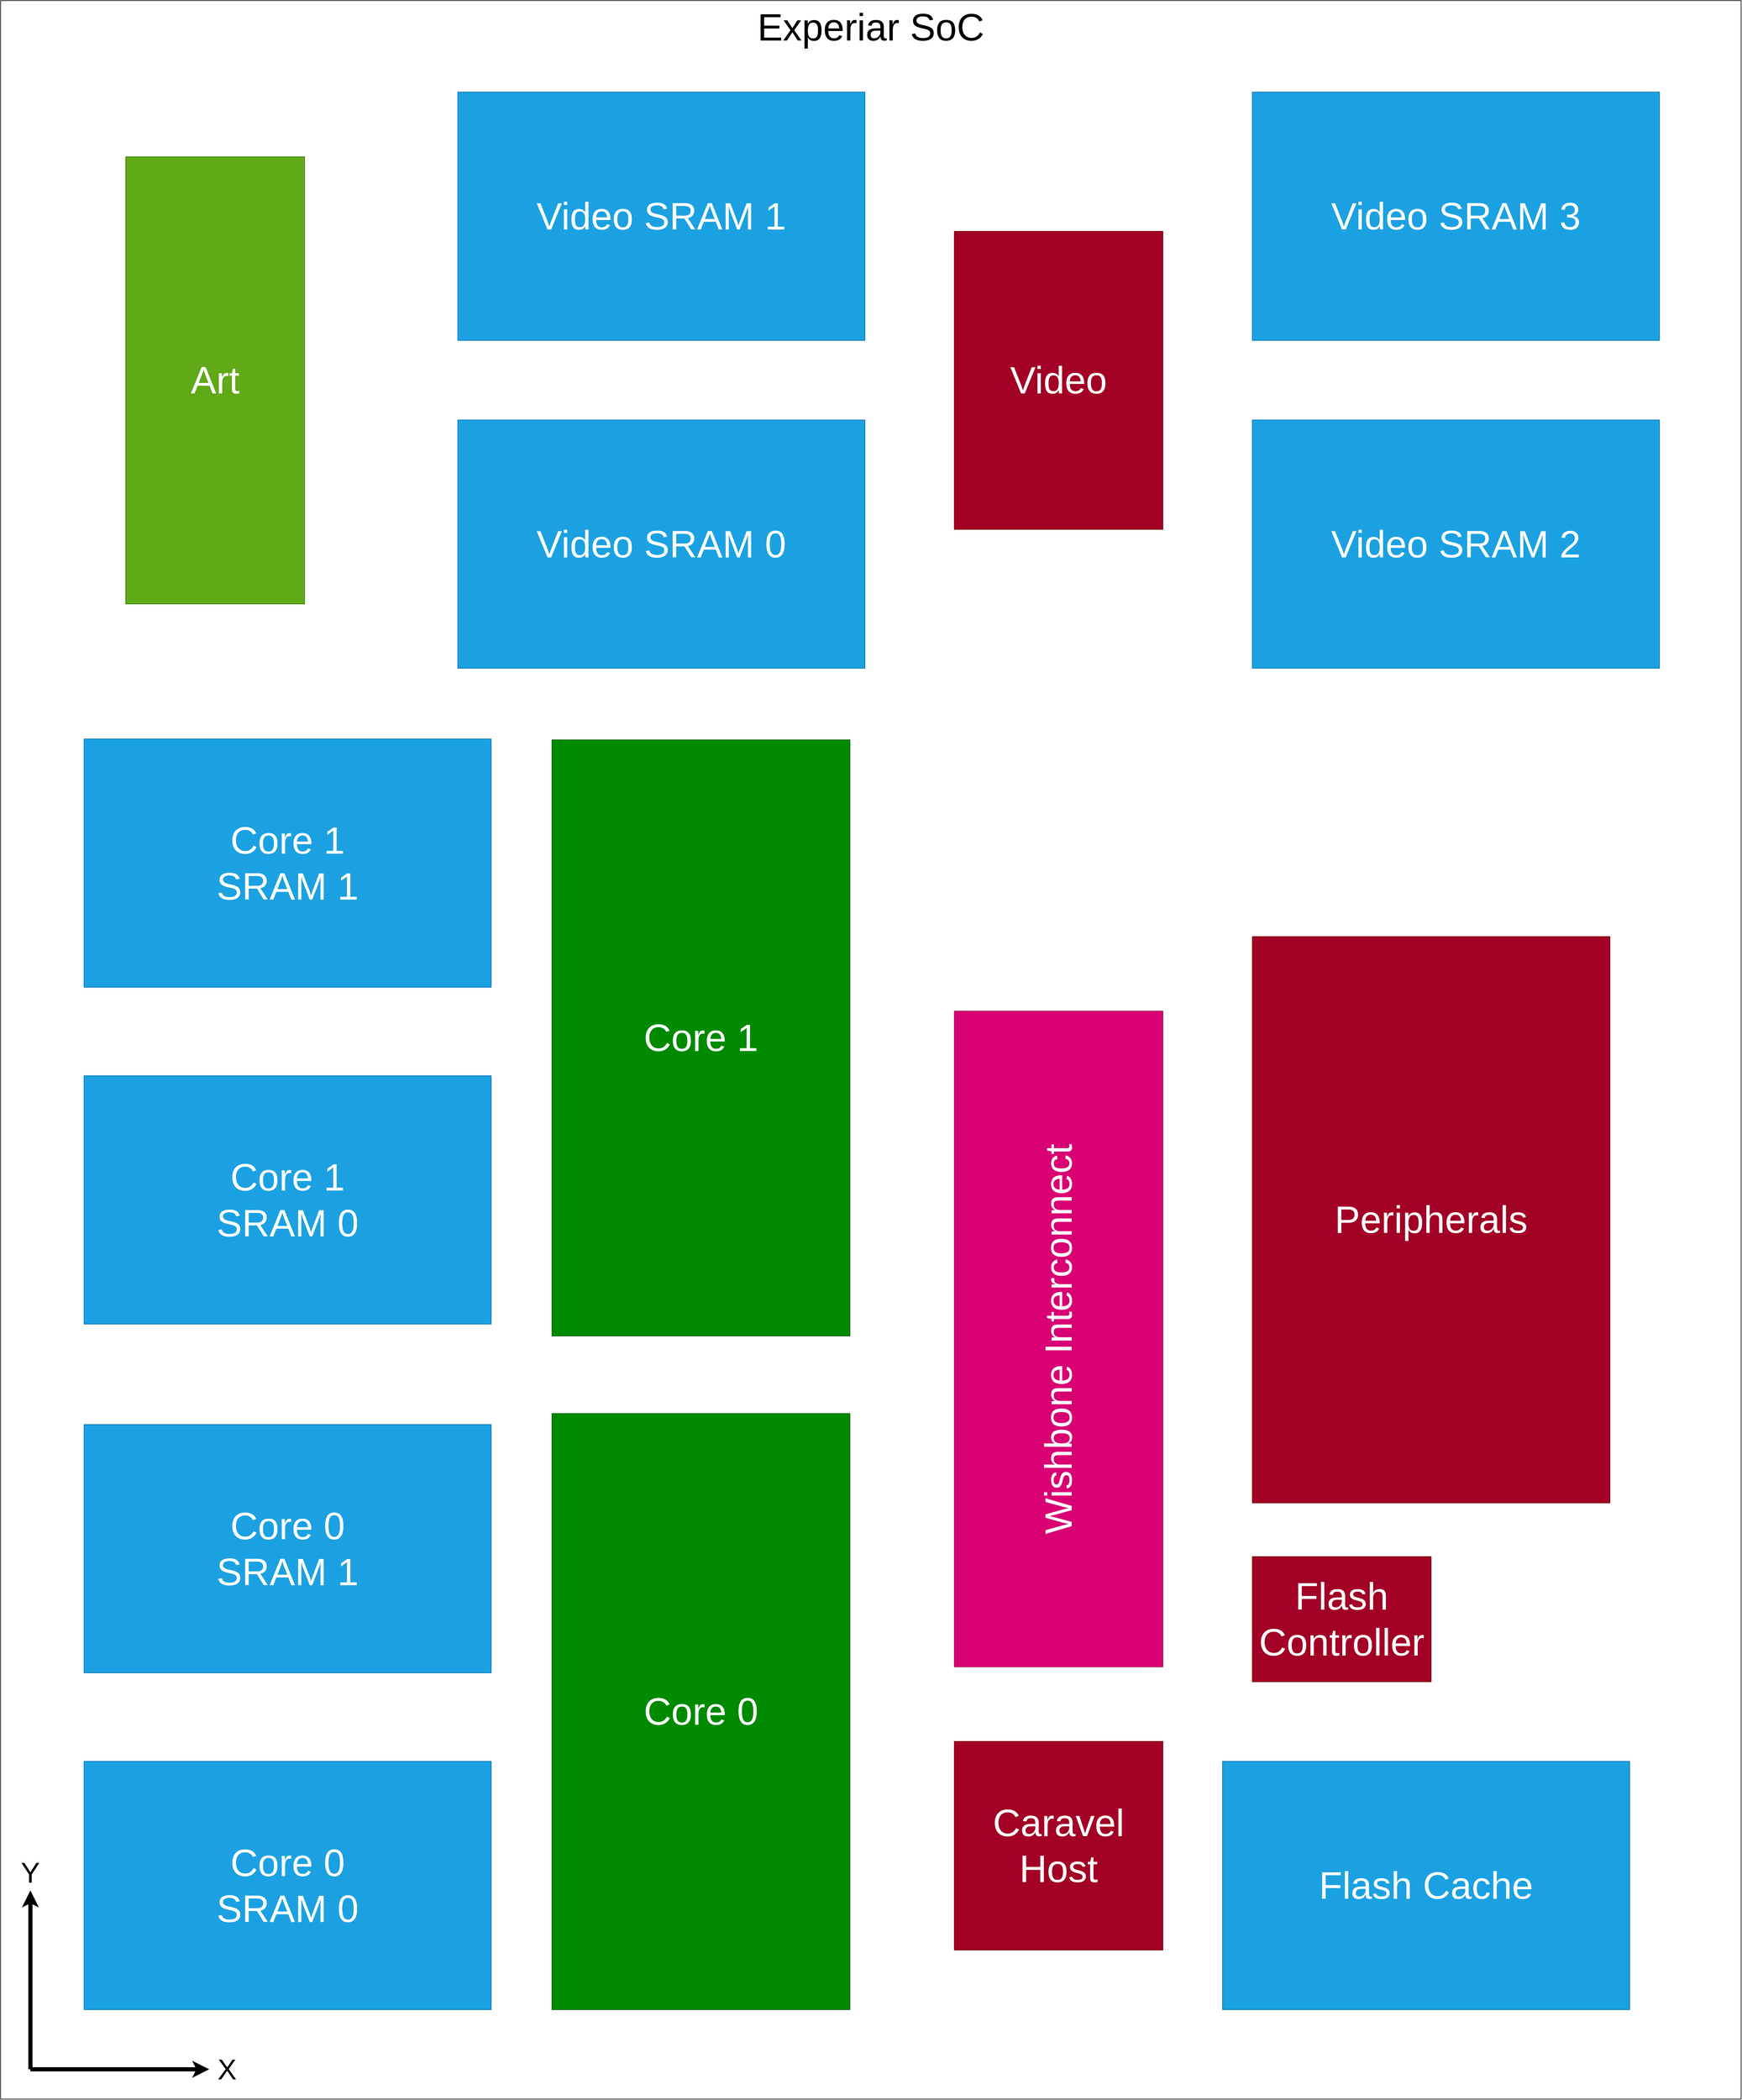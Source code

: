 <mxfile version="19.0.0" type="device" pages="2"><diagram id="yvsdHdthbN7Aulyef8FL" name="Chip"><mxGraphModel dx="8248" dy="4900" grid="1" gridSize="10" guides="1" tooltips="1" connect="0" arrows="0" fold="1" page="1" pageScale="1" pageWidth="1600" pageHeight="900" math="1" shadow="0"><root><mxCell id="0"/><mxCell id="1" parent="0"/><mxCell id="F5nkeVbqzN7qwwfJJaGw-9" value="" style="group;flipV=1;" parent="1" vertex="1" connectable="0"><mxGeometry width="2920" height="3520" as="geometry"/></mxCell><mxCell id="ul03ughP1UyIuIYH0G2M-1" value="&lt;font style=&quot;font-size: 64px&quot;&gt;Experiar SoC&lt;/font&gt;" style="rounded=0;whiteSpace=wrap;html=1;verticalAlign=top;flipV=0;direction=east;shadow=0;sketch=0;fillColor=default;gradientColor=none;glass=0;container=0;imageVerticalAlign=middle;noLabel=0;" parent="F5nkeVbqzN7qwwfJJaGw-9" vertex="1"><mxGeometry width="2920" height="3520" as="geometry"/></mxCell><mxCell id="KyZ2MTBXQiaxvafbOAjm-1" value="&lt;font style=&quot;font-size: 64px&quot;&gt;Wishbone Interconnect&lt;/font&gt;" style="rounded=0;whiteSpace=wrap;html=1;verticalAlign=middle;flipV=1;direction=east;shadow=0;sketch=0;fillColor=#d80073;glass=0;container=0;imageVerticalAlign=middle;noLabel=0;fontColor=#ffffff;strokeColor=#A50040;horizontal=0;" parent="F5nkeVbqzN7qwwfJJaGw-9" vertex="1"><mxGeometry x="1600" y="1695" width="350" height="1100" as="geometry"/></mxCell><mxCell id="KyZ2MTBXQiaxvafbOAjm-2" value="&lt;font style=&quot;font-size: 64px&quot;&gt;Peripherals&lt;/font&gt;" style="rounded=0;whiteSpace=wrap;html=1;verticalAlign=middle;flipV=1;direction=east;shadow=0;sketch=0;fillColor=#a20025;glass=0;container=0;imageVerticalAlign=middle;noLabel=0;fontColor=#ffffff;strokeColor=#6F0000;" parent="F5nkeVbqzN7qwwfJJaGw-9" vertex="1"><mxGeometry x="2100" y="1570" width="600" height="950" as="geometry"/></mxCell><mxCell id="KyZ2MTBXQiaxvafbOAjm-3" value="&lt;font style=&quot;font-size: 64px&quot;&gt;Core 1&lt;/font&gt;" style="rounded=0;whiteSpace=wrap;html=1;verticalAlign=middle;flipV=0;direction=east;shadow=0;sketch=0;fillColor=#008a00;glass=0;container=0;imageVerticalAlign=middle;noLabel=0;fontColor=#ffffff;strokeColor=#005700;" parent="F5nkeVbqzN7qwwfJJaGw-9" vertex="1"><mxGeometry x="925" y="1240" width="500" height="1000" as="geometry"/></mxCell><mxCell id="KyZ2MTBXQiaxvafbOAjm-4" value="&lt;font style=&quot;font-size: 64px&quot;&gt;Core 0&lt;/font&gt;" style="rounded=0;whiteSpace=wrap;html=1;verticalAlign=middle;flipV=1;direction=east;shadow=0;sketch=0;fillColor=#008a00;glass=0;container=0;imageVerticalAlign=middle;noLabel=0;fontColor=#ffffff;strokeColor=#005700;" parent="F5nkeVbqzN7qwwfJJaGw-9" vertex="1"><mxGeometry x="925" y="2370" width="500" height="1000" as="geometry"/></mxCell><mxCell id="KyZ2MTBXQiaxvafbOAjm-5" value="&lt;font style=&quot;font-size: 64px&quot;&gt;Core 0&lt;br&gt;SRAM 1&lt;/font&gt;" style="rounded=0;whiteSpace=wrap;html=1;verticalAlign=middle;flipV=1;direction=west;shadow=0;sketch=0;fillColor=#1ba1e2;glass=0;container=0;imageVerticalAlign=middle;noLabel=0;fontColor=#ffffff;strokeColor=#006EAF;" parent="F5nkeVbqzN7qwwfJJaGw-9" vertex="1"><mxGeometry x="140" y="2388.46" width="683.1" height="416.54" as="geometry"/></mxCell><mxCell id="KyZ2MTBXQiaxvafbOAjm-6" value="&lt;font style=&quot;font-size: 64px&quot;&gt;Core 1&lt;br&gt;SRAM 0&lt;/font&gt;" style="rounded=0;whiteSpace=wrap;html=1;verticalAlign=middle;flipV=1;direction=west;shadow=0;sketch=0;fillColor=#1ba1e2;glass=0;container=0;imageVerticalAlign=middle;noLabel=0;fontColor=#ffffff;strokeColor=#006EAF;" parent="F5nkeVbqzN7qwwfJJaGw-9" vertex="1"><mxGeometry x="140" y="1803.46" width="683.1" height="416.54" as="geometry"/></mxCell><mxCell id="KyZ2MTBXQiaxvafbOAjm-7" value="&lt;font style=&quot;font-size: 64px&quot;&gt;Caravel Host&lt;/font&gt;" style="rounded=0;whiteSpace=wrap;html=1;verticalAlign=middle;flipV=1;direction=east;shadow=0;sketch=0;fillColor=#a20025;glass=0;container=0;imageVerticalAlign=middle;noLabel=0;fontColor=#ffffff;strokeColor=#6F0000;" parent="F5nkeVbqzN7qwwfJJaGw-9" vertex="1"><mxGeometry x="1600" y="2920" width="350" height="350" as="geometry"/></mxCell><mxCell id="KyZ2MTBXQiaxvafbOAjm-9" value="" style="endArrow=classic;html=1;rounded=0;strokeWidth=7;" parent="F5nkeVbqzN7qwwfJJaGw-9" edge="1"><mxGeometry width="50" height="50" relative="1" as="geometry"><mxPoint x="50" y="3470" as="sourcePoint"/><mxPoint x="50" y="3170" as="targetPoint"/></mxGeometry></mxCell><mxCell id="KyZ2MTBXQiaxvafbOAjm-10" value="" style="endArrow=classic;html=1;rounded=0;strokeWidth=7;" parent="F5nkeVbqzN7qwwfJJaGw-9" edge="1"><mxGeometry width="50" height="50" relative="1" as="geometry"><mxPoint x="50" y="3470" as="sourcePoint"/><mxPoint x="350" y="3470" as="targetPoint"/></mxGeometry></mxCell><mxCell id="KyZ2MTBXQiaxvafbOAjm-21" value="Y" style="text;html=1;strokeColor=none;fillColor=none;align=center;verticalAlign=middle;whiteSpace=wrap;rounded=0;fontSize=48;" parent="F5nkeVbqzN7qwwfJJaGw-9" vertex="1"><mxGeometry x="30" y="3120" width="40" height="40" as="geometry"/></mxCell><mxCell id="KyZ2MTBXQiaxvafbOAjm-22" value="X" style="text;html=1;strokeColor=none;fillColor=none;align=center;verticalAlign=middle;whiteSpace=wrap;rounded=0;fontSize=48;" parent="F5nkeVbqzN7qwwfJJaGw-9" vertex="1"><mxGeometry x="360" y="3450" width="40" height="40" as="geometry"/></mxCell><mxCell id="F5nkeVbqzN7qwwfJJaGw-1" value="&lt;font style=&quot;font-size: 64px&quot;&gt;Video&lt;/font&gt;" style="rounded=0;whiteSpace=wrap;html=1;verticalAlign=middle;flipV=1;direction=east;shadow=0;sketch=0;fillColor=#a20025;glass=0;container=0;imageVerticalAlign=middle;noLabel=0;fontColor=#ffffff;strokeColor=#6F0000;" parent="F5nkeVbqzN7qwwfJJaGw-9" vertex="1"><mxGeometry x="1600" y="387" width="350" height="500" as="geometry"/></mxCell><mxCell id="F5nkeVbqzN7qwwfJJaGw-2" value="&lt;font style=&quot;font-size: 64px&quot;&gt;Video SRAM 3&lt;/font&gt;" style="rounded=0;whiteSpace=wrap;html=1;verticalAlign=middle;flipV=1;direction=east;shadow=0;sketch=0;fillColor=#1ba1e2;glass=0;container=0;imageVerticalAlign=middle;noLabel=0;fontColor=#ffffff;strokeColor=#006EAF;" parent="F5nkeVbqzN7qwwfJJaGw-9" vertex="1"><mxGeometry x="2100" y="153.46" width="683.1" height="416.54" as="geometry"/></mxCell><mxCell id="F5nkeVbqzN7qwwfJJaGw-3" value="&lt;font style=&quot;font-size: 64px&quot;&gt;Video SRAM 2&lt;/font&gt;" style="rounded=0;whiteSpace=wrap;html=1;verticalAlign=middle;flipV=1;direction=east;shadow=0;sketch=0;fillColor=#1ba1e2;glass=0;container=0;imageVerticalAlign=middle;noLabel=0;fontColor=#ffffff;strokeColor=#006EAF;" parent="F5nkeVbqzN7qwwfJJaGw-9" vertex="1"><mxGeometry x="2100" y="703.46" width="683.1" height="416.54" as="geometry"/></mxCell><mxCell id="zKgmCt91TdVVQ_jArr60-1" value="&lt;font style=&quot;font-size: 64px&quot;&gt;Flash&lt;br&gt;Controller&lt;br&gt;&lt;/font&gt;" style="rounded=0;whiteSpace=wrap;html=1;verticalAlign=middle;flipV=1;direction=south;shadow=0;sketch=0;fillColor=#a20025;glass=0;container=0;imageVerticalAlign=middle;noLabel=0;fontColor=#ffffff;strokeColor=#6F0000;horizontal=1;" parent="F5nkeVbqzN7qwwfJJaGw-9" vertex="1"><mxGeometry x="2100" y="2610" width="300" height="210" as="geometry"/></mxCell><mxCell id="HnePqxmNIAXnWnvkojr7-1" value="&lt;font style=&quot;font-size: 64px&quot;&gt;Core 1&lt;br&gt;SRAM 1&lt;/font&gt;" style="rounded=0;whiteSpace=wrap;html=1;verticalAlign=middle;flipV=1;direction=west;shadow=0;sketch=0;fillColor=#1ba1e2;glass=0;container=0;imageVerticalAlign=middle;noLabel=0;fontColor=#ffffff;strokeColor=#006EAF;" parent="F5nkeVbqzN7qwwfJJaGw-9" vertex="1"><mxGeometry x="140" y="1238.46" width="683.1" height="416.54" as="geometry"/></mxCell><mxCell id="HnePqxmNIAXnWnvkojr7-2" value="&lt;font style=&quot;font-size: 64px&quot;&gt;Core 0&lt;br&gt;SRAM 0&lt;/font&gt;" style="rounded=0;whiteSpace=wrap;html=1;verticalAlign=middle;flipV=1;direction=west;shadow=0;sketch=0;fillColor=#1ba1e2;glass=0;container=0;imageVerticalAlign=middle;noLabel=0;fontColor=#ffffff;strokeColor=#006EAF;" parent="F5nkeVbqzN7qwwfJJaGw-9" vertex="1"><mxGeometry x="140" y="2953.46" width="683.1" height="416.54" as="geometry"/></mxCell><mxCell id="HnePqxmNIAXnWnvkojr7-3" value="&lt;font style=&quot;font-size: 64px&quot;&gt;Flash Cache&lt;/font&gt;" style="rounded=0;whiteSpace=wrap;html=1;verticalAlign=middle;flipV=1;direction=west;shadow=0;sketch=0;fillColor=#1ba1e2;glass=0;container=0;imageVerticalAlign=middle;noLabel=0;fontColor=#ffffff;strokeColor=#006EAF;" parent="F5nkeVbqzN7qwwfJJaGw-9" vertex="1"><mxGeometry x="2050" y="2953.46" width="683.1" height="416.54" as="geometry"/></mxCell><mxCell id="HnePqxmNIAXnWnvkojr7-4" value="&lt;font style=&quot;font-size: 64px&quot;&gt;Video SRAM 1&lt;/font&gt;" style="rounded=0;whiteSpace=wrap;html=1;verticalAlign=middle;flipV=1;direction=west;shadow=0;sketch=0;fillColor=#1ba1e2;glass=0;container=0;imageVerticalAlign=middle;noLabel=0;fontColor=#ffffff;strokeColor=#006EAF;" parent="F5nkeVbqzN7qwwfJJaGw-9" vertex="1"><mxGeometry x="767" y="153.46" width="683.1" height="416.54" as="geometry"/></mxCell><mxCell id="HnePqxmNIAXnWnvkojr7-6" value="&lt;font style=&quot;font-size: 64px&quot;&gt;Video SRAM 0&lt;br&gt;&lt;/font&gt;" style="rounded=0;whiteSpace=wrap;html=1;verticalAlign=middle;flipV=1;direction=east;shadow=0;sketch=0;fillColor=#1ba1e2;glass=0;container=0;imageVerticalAlign=middle;noLabel=0;fontColor=#ffffff;strokeColor=#006EAF;" parent="F5nkeVbqzN7qwwfJJaGw-9" vertex="1"><mxGeometry x="767" y="703.46" width="683.1" height="416.54" as="geometry"/></mxCell><mxCell id="kEOpQD5vJWPCYRww3W3l-1" value="&lt;font style=&quot;font-size: 64px&quot;&gt;Art&lt;/font&gt;" style="rounded=0;whiteSpace=wrap;html=1;verticalAlign=middle;flipV=1;direction=south;shadow=0;sketch=0;fillColor=#60a917;glass=0;container=0;imageVerticalAlign=middle;noLabel=0;fontColor=#ffffff;strokeColor=#2D7600;" parent="F5nkeVbqzN7qwwfJJaGw-9" vertex="1"><mxGeometry x="210" y="262" width="300" height="750" as="geometry"/></mxCell></root></mxGraphModel></diagram><diagram id="kcoLZmZ3kFTKQlzi6wLs" name="Peripherals"><mxGraphModel dx="2062" dy="1225" grid="1" gridSize="10" guides="1" tooltips="1" connect="0" arrows="0" fold="1" page="1" pageScale="1" pageWidth="1600" pageHeight="900" math="1" shadow="0"><root><mxCell id="0"/><mxCell id="1" parent="0"/><mxCell id="biApISmDoDsnWp0QtFlV-1" value="&lt;font style=&quot;font-size: 32px&quot;&gt;Peripherals&lt;/font&gt;" style="rounded=0;whiteSpace=wrap;html=1;verticalAlign=top;" parent="1" vertex="1"><mxGeometry x="100" y="100" width="1000" height="1500" as="geometry"/></mxCell><mxCell id="biApISmDoDsnWp0QtFlV-2" value="&lt;font style=&quot;font-size: 32px&quot;&gt;GPIO&lt;/font&gt;" style="rounded=0;whiteSpace=wrap;html=1;fillColor=#6a00ff;fontColor=#ffffff;strokeColor=#3700CC;verticalAlign=top;" parent="1" vertex="1"><mxGeometry x="200" y="200" width="350" height="350" as="geometry"/></mxCell><mxCell id="biApISmDoDsnWp0QtFlV-6" value="&lt;font style=&quot;font-size: 32px&quot;&gt;IO Multiplexer&lt;/font&gt;" style="rounded=0;whiteSpace=wrap;html=1;fillColor=#a20025;fontColor=#ffffff;strokeColor=#6F0000;verticalAlign=top;" parent="1" vertex="1"><mxGeometry x="750" y="200" width="200" height="200" as="geometry"/></mxCell><mxCell id="biApISmDoDsnWp0QtFlV-8" value="&lt;font style=&quot;font-size: 32px&quot;&gt;PWM&lt;/font&gt;" style="rounded=0;whiteSpace=wrap;html=1;fillColor=#6a00ff;fontColor=#ffffff;strokeColor=#3700CC;verticalAlign=top;" parent="1" vertex="1"><mxGeometry x="650" y="600" width="390" height="490" as="geometry"/></mxCell><mxCell id="biApISmDoDsnWp0QtFlV-9" value="&lt;font style=&quot;font-size: 32px&quot;&gt;SPI&lt;br&gt;&lt;/font&gt;" style="rounded=0;whiteSpace=wrap;html=1;fillColor=#6a00ff;fontColor=#ffffff;strokeColor=#3700CC;verticalAlign=top;" parent="1" vertex="1"><mxGeometry x="200" y="675" width="200" height="200" as="geometry"/></mxCell><mxCell id="biApISmDoDsnWp0QtFlV-10" value="&lt;font style=&quot;font-size: 32px&quot;&gt;UART&lt;/font&gt;" style="rounded=0;whiteSpace=wrap;html=1;fillColor=#6a00ff;fontColor=#ffffff;strokeColor=#3700CC;verticalAlign=top;" parent="1" vertex="1"><mxGeometry x="650" y="1150" width="350" height="350" as="geometry"/></mxCell><mxCell id="biApISmDoDsnWp0QtFlV-11" value="&lt;font style=&quot;font-size: 32px&quot;&gt;Wishbone Peripheral Bus Interface&lt;/font&gt;" style="rounded=0;whiteSpace=wrap;html=1;fillColor=#d80073;fontColor=#ffffff;strokeColor=#A50040;verticalAlign=top;" parent="1" vertex="1"><mxGeometry x="200" y="1150" width="350" height="350" as="geometry"/></mxCell></root></mxGraphModel></diagram></mxfile>